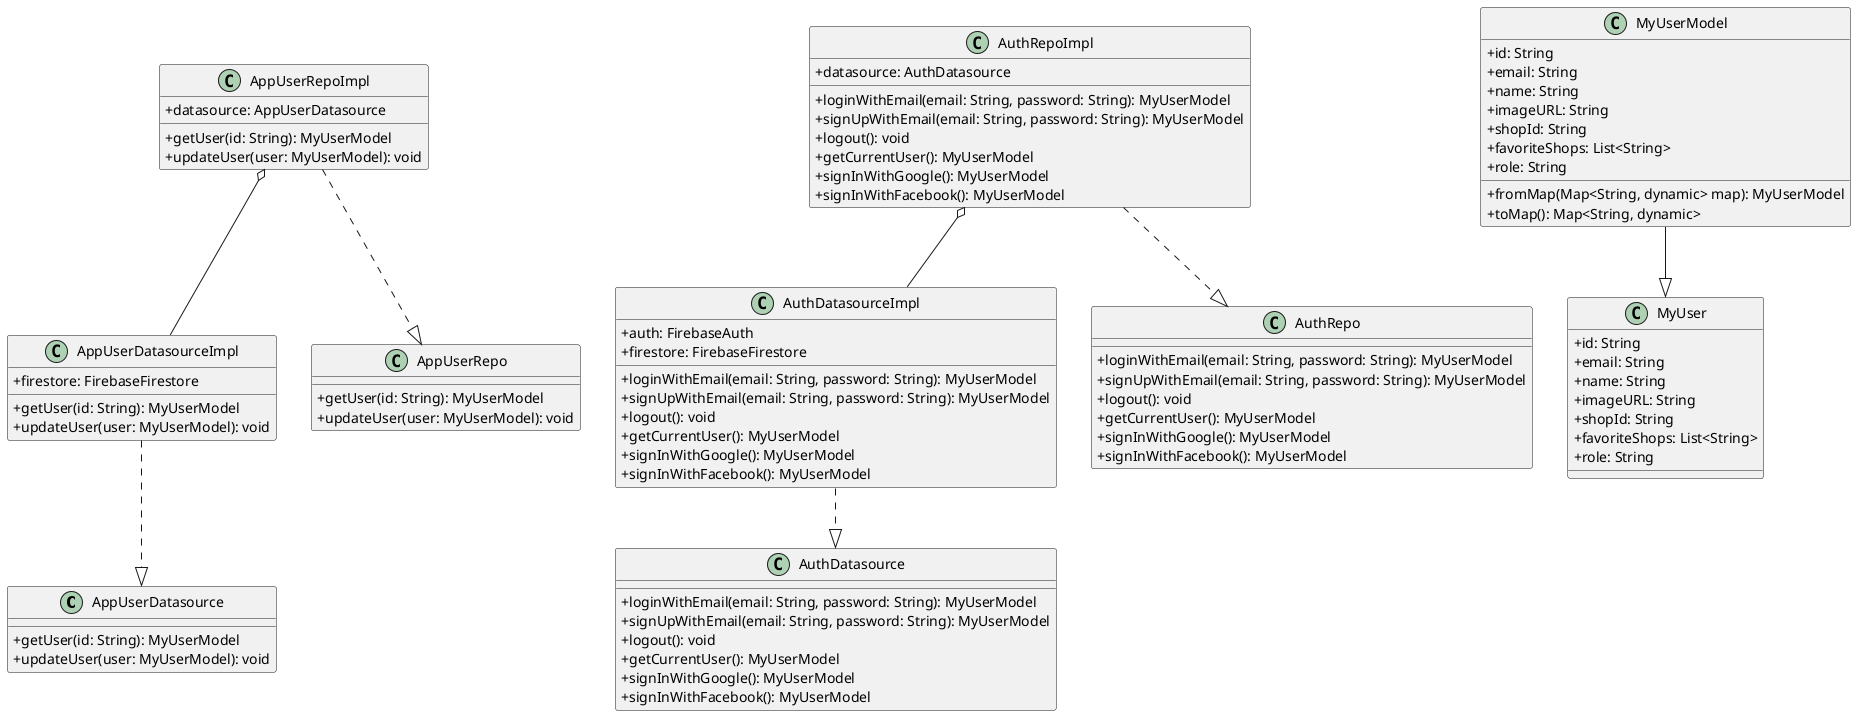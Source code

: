 
@startuml filtered_class_diagram
skinparam classAttributeIconSize 0

class AppUserDatasource {
    + getUser(id: String): MyUserModel
    + updateUser(user: MyUserModel): void

}
class AppUserDatasourceImpl {
    + firestore: FirebaseFirestore
    + getUser(id: String): MyUserModel
    + updateUser(user: MyUserModel): void
}

class AppUserRepo {
    + getUser(id: String): MyUserModel
    + updateUser(user: MyUserModel): void
}
class AppUserRepoImpl {
    + datasource: AppUserDatasource
    + getUser(id: String): MyUserModel
    + updateUser(user: MyUserModel): void
}



class AuthDatasource {
    + loginWithEmail(email: String, password: String): MyUserModel
    + signUpWithEmail(email: String, password: String): MyUserModel
    + logout(): void
    + getCurrentUser(): MyUserModel
    + signInWithGoogle(): MyUserModel
    + signInWithFacebook(): MyUserModel
}
class AuthDatasourceImpl {
    + auth: FirebaseAuth
    + firestore: FirebaseFirestore 
    + loginWithEmail(email: String, password: String): MyUserModel
    + signUpWithEmail(email: String, password: String): MyUserModel
    + logout(): void
    + getCurrentUser(): MyUserModel
    + signInWithGoogle(): MyUserModel
    + signInWithFacebook(): MyUserModel
}

class AuthRepo {
    + loginWithEmail(email: String, password: String): MyUserModel
    + signUpWithEmail(email: String, password: String): MyUserModel
    + logout(): void
    + getCurrentUser(): MyUserModel
    + signInWithGoogle(): MyUserModel
    + signInWithFacebook(): MyUserModel
}
class AuthRepoImpl {
    + datasource: AuthDatasource
    + loginWithEmail(email: String, password: String): MyUserModel
    + signUpWithEmail(email: String, password: String): MyUserModel
    + logout(): void
    + getCurrentUser(): MyUserModel
    + signInWithGoogle(): MyUserModel
    + signInWithFacebook(): MyUserModel
}




class MyUser {
    + id: String
    + email: String
    + name: String
    + imageURL: String
    + shopId: String
    + favoriteShops: List<String>
    + role: String
}
class MyUserModel {
    + id: String
    + email: String
    + name: String
    + imageURL: String
    + shopId: String
    + favoriteShops: List<String>
    + role: String
    + fromMap(Map<String, dynamic> map): MyUserModel
    + toMap(): Map<String, dynamic>
}

' Datasource and Repository Relationships
AppUserDatasourceImpl ..|> AppUserDatasource
AppUserRepoImpl ..|> AppUserRepo
AppUserRepoImpl o-- AppUserDatasourceImpl



' Auth Relationships
AuthDatasourceImpl ..|> AuthDatasource
AuthRepoImpl ..|> AuthRepo
AuthRepoImpl o-- AuthDatasourceImpl





' User Relationships
MyUserModel --|> MyUser
@enduml